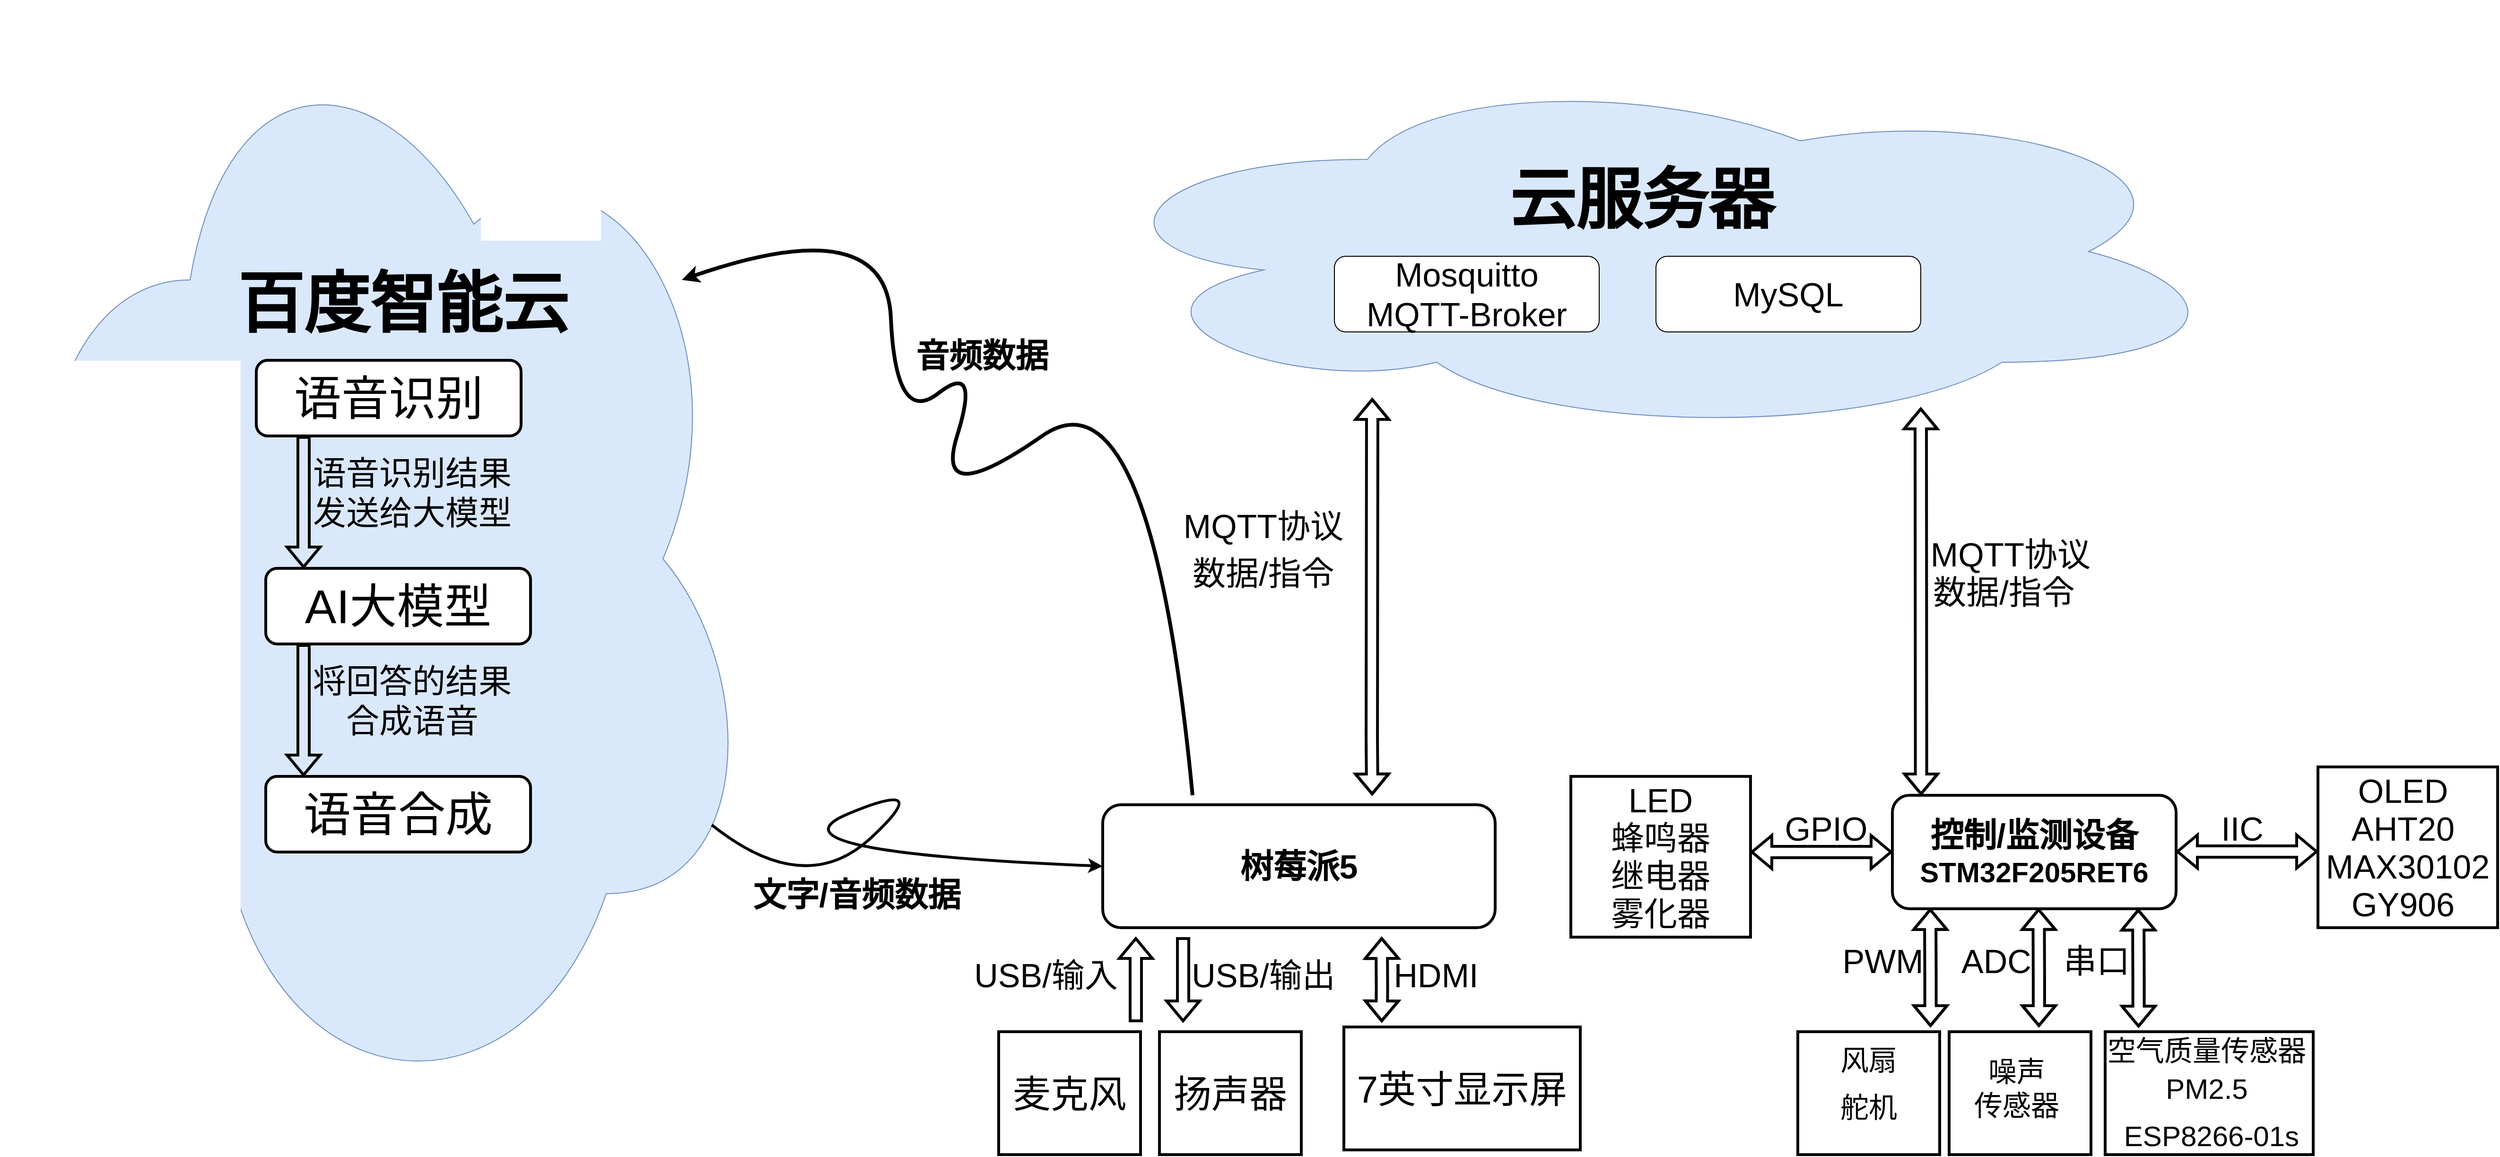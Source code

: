 <mxfile version="24.6.1" type="device">
  <diagram name="第 1 页" id="qrvYyXEx0Fo7kq7pV_Dm">
    <mxGraphModel dx="1434" dy="836" grid="1" gridSize="10" guides="1" tooltips="1" connect="1" arrows="1" fold="1" page="1" pageScale="1" pageWidth="3300" pageHeight="2339" math="0" shadow="0">
      <root>
        <mxCell id="0" />
        <mxCell id="1" parent="0" />
        <mxCell id="tGXVn8Rcvy--5vzJWsJ9-1" value="&lt;font style=&quot;&quot;&gt;&lt;b&gt;&lt;span style=&quot;font-size: 35px;&quot;&gt;控制/监测设备&lt;/span&gt;&lt;br&gt;&lt;font style=&quot;font-size: 30px;&quot;&gt;STM32F205RET6&lt;/font&gt;&lt;/b&gt;&lt;/font&gt;" style="rounded=1;whiteSpace=wrap;html=1;strokeWidth=3;" vertex="1" parent="1">
          <mxGeometry x="2540" y="1550" width="300" height="120" as="geometry" />
        </mxCell>
        <mxCell id="tGXVn8Rcvy--5vzJWsJ9-2" value="" style="shape=flexArrow;endArrow=classic;startArrow=classic;html=1;rounded=0;strokeWidth=3;" edge="1" parent="1">
          <mxGeometry width="100" height="100" relative="1" as="geometry">
            <mxPoint x="2840" y="1609.5" as="sourcePoint" />
            <mxPoint x="2990" y="1609.5" as="targetPoint" />
          </mxGeometry>
        </mxCell>
        <mxCell id="tGXVn8Rcvy--5vzJWsJ9-4" value="" style="rounded=0;whiteSpace=wrap;html=1;strokeWidth=3;" vertex="1" parent="1">
          <mxGeometry x="2990" y="1520" width="190" height="170" as="geometry" />
        </mxCell>
        <mxCell id="tGXVn8Rcvy--5vzJWsJ9-5" value="&lt;font style=&quot;font-size: 35px;&quot;&gt;IIC&lt;/font&gt;" style="text;html=1;align=center;verticalAlign=middle;whiteSpace=wrap;rounded=0;" vertex="1" parent="1">
          <mxGeometry x="2880" y="1570" width="60" height="30" as="geometry" />
        </mxCell>
        <mxCell id="tGXVn8Rcvy--5vzJWsJ9-6" value="&lt;font style=&quot;font-size: 35px;&quot;&gt;OLED&lt;/font&gt;" style="text;html=1;align=center;verticalAlign=middle;whiteSpace=wrap;rounded=0;" vertex="1" parent="1">
          <mxGeometry x="3015" y="1530" width="130" height="30" as="geometry" />
        </mxCell>
        <mxCell id="tGXVn8Rcvy--5vzJWsJ9-7" value="&lt;font style=&quot;font-size: 35px;&quot;&gt;AHT20&lt;/font&gt;" style="text;html=1;align=center;verticalAlign=middle;whiteSpace=wrap;rounded=0;" vertex="1" parent="1">
          <mxGeometry x="3020" y="1570" width="120" height="30" as="geometry" />
        </mxCell>
        <mxCell id="tGXVn8Rcvy--5vzJWsJ9-9" value="" style="shape=flexArrow;endArrow=classic;startArrow=classic;html=1;rounded=0;strokeWidth=3;entryX=0.745;entryY=1.037;entryDx=0;entryDy=0;entryPerimeter=0;" edge="1" parent="1">
          <mxGeometry width="100" height="100" relative="1" as="geometry">
            <mxPoint x="2800.3" y="1795.56" as="sourcePoint" />
            <mxPoint x="2800" y="1670" as="targetPoint" />
            <Array as="points">
              <mxPoint x="2800.3" y="1745.56" />
            </Array>
          </mxGeometry>
        </mxCell>
        <mxCell id="tGXVn8Rcvy--5vzJWsJ9-10" value="&lt;span style=&quot;font-size: 35px;&quot;&gt;串口&lt;/span&gt;" style="text;html=1;align=center;verticalAlign=middle;whiteSpace=wrap;rounded=0;" vertex="1" parent="1">
          <mxGeometry x="2716.25" y="1710" width="80" height="30" as="geometry" />
        </mxCell>
        <mxCell id="tGXVn8Rcvy--5vzJWsJ9-11" value="" style="rounded=0;whiteSpace=wrap;html=1;strokeWidth=3;" vertex="1" parent="1">
          <mxGeometry x="2765" y="1800" width="220" height="130" as="geometry" />
        </mxCell>
        <mxCell id="tGXVn8Rcvy--5vzJWsJ9-12" value="&lt;font style=&quot;font-size: 30px;&quot;&gt;空气质量传感器&lt;/font&gt;" style="text;html=1;align=center;verticalAlign=middle;whiteSpace=wrap;rounded=0;" vertex="1" parent="1">
          <mxGeometry x="2760" y="1805" width="225" height="30" as="geometry" />
        </mxCell>
        <mxCell id="tGXVn8Rcvy--5vzJWsJ9-14" value="&lt;font style=&quot;font-size: 35px;&quot;&gt;MAX30102&lt;/font&gt;" style="text;html=1;align=center;verticalAlign=middle;whiteSpace=wrap;rounded=0;" vertex="1" parent="1">
          <mxGeometry x="3025" y="1610" width="120" height="30" as="geometry" />
        </mxCell>
        <mxCell id="tGXVn8Rcvy--5vzJWsJ9-15" value="&lt;font style=&quot;font-size: 30px;&quot;&gt;PM2.5&lt;/font&gt;" style="text;html=1;align=center;verticalAlign=middle;whiteSpace=wrap;rounded=0;" vertex="1" parent="1">
          <mxGeometry x="2776.25" y="1845" width="192.5" height="30" as="geometry" />
        </mxCell>
        <mxCell id="tGXVn8Rcvy--5vzJWsJ9-16" value="&lt;font style=&quot;font-size: 30px;&quot;&gt;ESP8266-01s&lt;/font&gt;" style="text;html=1;align=center;verticalAlign=middle;whiteSpace=wrap;rounded=0;" vertex="1" parent="1">
          <mxGeometry x="2765" y="1895" width="225" height="30" as="geometry" />
        </mxCell>
        <mxCell id="tGXVn8Rcvy--5vzJWsJ9-17" value="&lt;font style=&quot;font-size: 35px;&quot;&gt;GY906&lt;/font&gt;" style="text;html=1;align=center;verticalAlign=middle;whiteSpace=wrap;rounded=0;" vertex="1" parent="1">
          <mxGeometry x="3015" y="1650" width="130" height="30" as="geometry" />
        </mxCell>
        <mxCell id="tGXVn8Rcvy--5vzJWsJ9-18" value="" style="shape=flexArrow;endArrow=classic;startArrow=classic;html=1;rounded=0;strokeWidth=3;entryX=0.745;entryY=1.037;entryDx=0;entryDy=0;entryPerimeter=0;" edge="1" parent="1">
          <mxGeometry width="100" height="100" relative="1" as="geometry">
            <mxPoint x="2694.96" y="1795" as="sourcePoint" />
            <mxPoint x="2694.66" y="1669.44" as="targetPoint" />
            <Array as="points">
              <mxPoint x="2694.96" y="1745" />
            </Array>
          </mxGeometry>
        </mxCell>
        <mxCell id="tGXVn8Rcvy--5vzJWsJ9-20" value="" style="rounded=0;whiteSpace=wrap;html=1;strokeWidth=3;" vertex="1" parent="1">
          <mxGeometry x="2600" y="1800" width="150" height="130" as="geometry" />
        </mxCell>
        <mxCell id="tGXVn8Rcvy--5vzJWsJ9-21" value="&lt;span style=&quot;font-size: 35px;&quot;&gt;ADC&lt;/span&gt;" style="text;html=1;align=center;verticalAlign=middle;whiteSpace=wrap;rounded=0;" vertex="1" parent="1">
          <mxGeometry x="2610" y="1710" width="80" height="30" as="geometry" />
        </mxCell>
        <mxCell id="tGXVn8Rcvy--5vzJWsJ9-22" value="&lt;span style=&quot;font-size: 30px;&quot;&gt;噪声&lt;br&gt;传感器&lt;/span&gt;" style="text;html=1;align=center;verticalAlign=middle;whiteSpace=wrap;rounded=0;" vertex="1" parent="1">
          <mxGeometry x="2600" y="1810" width="142.5" height="100" as="geometry" />
        </mxCell>
        <mxCell id="tGXVn8Rcvy--5vzJWsJ9-23" value="" style="shape=flexArrow;endArrow=classic;startArrow=classic;html=1;rounded=0;strokeWidth=3;entryX=0.745;entryY=1.037;entryDx=0;entryDy=0;entryPerimeter=0;" edge="1" parent="1">
          <mxGeometry width="100" height="100" relative="1" as="geometry">
            <mxPoint x="2580.3" y="1795" as="sourcePoint" />
            <mxPoint x="2580" y="1669.44" as="targetPoint" />
            <Array as="points">
              <mxPoint x="2580.3" y="1745" />
            </Array>
          </mxGeometry>
        </mxCell>
        <mxCell id="tGXVn8Rcvy--5vzJWsJ9-24" value="" style="rounded=0;whiteSpace=wrap;html=1;strokeWidth=3;" vertex="1" parent="1">
          <mxGeometry x="2440" y="1800" width="150" height="130" as="geometry" />
        </mxCell>
        <mxCell id="tGXVn8Rcvy--5vzJWsJ9-25" value="&lt;span style=&quot;font-size: 35px;&quot;&gt;PWM&lt;/span&gt;" style="text;html=1;align=center;verticalAlign=middle;whiteSpace=wrap;rounded=0;" vertex="1" parent="1">
          <mxGeometry x="2490" y="1710" width="80" height="30" as="geometry" />
        </mxCell>
        <mxCell id="tGXVn8Rcvy--5vzJWsJ9-26" value="&lt;span style=&quot;font-size: 30px;&quot;&gt;风扇&lt;/span&gt;" style="text;html=1;align=center;verticalAlign=middle;whiteSpace=wrap;rounded=0;" vertex="1" parent="1">
          <mxGeometry x="2460" y="1815" width="110" height="30" as="geometry" />
        </mxCell>
        <mxCell id="tGXVn8Rcvy--5vzJWsJ9-27" value="&lt;span style=&quot;font-size: 30px;&quot;&gt;舵机&lt;/span&gt;" style="text;html=1;align=center;verticalAlign=middle;whiteSpace=wrap;rounded=0;" vertex="1" parent="1">
          <mxGeometry x="2460" y="1865" width="110" height="30" as="geometry" />
        </mxCell>
        <mxCell id="tGXVn8Rcvy--5vzJWsJ9-29" value="" style="shape=flexArrow;endArrow=classic;startArrow=classic;html=1;rounded=0;strokeWidth=3;" edge="1" parent="1">
          <mxGeometry width="100" height="100" relative="1" as="geometry">
            <mxPoint x="2390" y="1610" as="sourcePoint" />
            <mxPoint x="2540" y="1610" as="targetPoint" />
          </mxGeometry>
        </mxCell>
        <mxCell id="tGXVn8Rcvy--5vzJWsJ9-30" value="&lt;span style=&quot;font-size: 35px;&quot;&gt;GPIO&lt;/span&gt;" style="text;html=1;align=center;verticalAlign=middle;whiteSpace=wrap;rounded=0;" vertex="1" parent="1">
          <mxGeometry x="2430" y="1570" width="80" height="30" as="geometry" />
        </mxCell>
        <mxCell id="tGXVn8Rcvy--5vzJWsJ9-31" value="" style="rounded=0;whiteSpace=wrap;html=1;strokeWidth=3;" vertex="1" parent="1">
          <mxGeometry x="2200" y="1530" width="190" height="170" as="geometry" />
        </mxCell>
        <mxCell id="tGXVn8Rcvy--5vzJWsJ9-32" value="&lt;font style=&quot;font-size: 35px;&quot;&gt;LED&lt;/font&gt;" style="text;html=1;align=center;verticalAlign=middle;whiteSpace=wrap;rounded=0;" vertex="1" parent="1">
          <mxGeometry x="2230" y="1540" width="130" height="30" as="geometry" />
        </mxCell>
        <mxCell id="tGXVn8Rcvy--5vzJWsJ9-33" value="&lt;span style=&quot;font-size: 35px;&quot;&gt;蜂鸣器&lt;/span&gt;" style="text;html=1;align=center;verticalAlign=middle;whiteSpace=wrap;rounded=0;" vertex="1" parent="1">
          <mxGeometry x="2230" y="1580" width="130" height="30" as="geometry" />
        </mxCell>
        <mxCell id="tGXVn8Rcvy--5vzJWsJ9-34" value="&lt;font style=&quot;font-size: 35px;&quot;&gt;继电器&lt;/font&gt;" style="text;html=1;align=center;verticalAlign=middle;whiteSpace=wrap;rounded=0;" vertex="1" parent="1">
          <mxGeometry x="2230" y="1620" width="130" height="30" as="geometry" />
        </mxCell>
        <mxCell id="tGXVn8Rcvy--5vzJWsJ9-35" value="&lt;font style=&quot;font-size: 35px;&quot;&gt;雾化器&lt;/font&gt;" style="text;html=1;align=center;verticalAlign=middle;whiteSpace=wrap;rounded=0;" vertex="1" parent="1">
          <mxGeometry x="2230" y="1660" width="130" height="30" as="geometry" />
        </mxCell>
        <mxCell id="tGXVn8Rcvy--5vzJWsJ9-36" value="" style="ellipse;shape=cloud;whiteSpace=wrap;html=1;fillColor=#dae8fc;strokeColor=#6c8ebf;" vertex="1" parent="1">
          <mxGeometry x="1680" y="780" width="1220" height="390" as="geometry" />
        </mxCell>
        <mxCell id="tGXVn8Rcvy--5vzJWsJ9-38" value="" style="shape=flexArrow;endArrow=classic;startArrow=classic;html=1;rounded=0;strokeWidth=3;" edge="1" parent="1">
          <mxGeometry width="100" height="100" relative="1" as="geometry">
            <mxPoint x="2570.3" y="1550" as="sourcePoint" />
            <mxPoint x="2570" y="1140" as="targetPoint" />
            <Array as="points">
              <mxPoint x="2570.3" y="1500" />
            </Array>
          </mxGeometry>
        </mxCell>
        <mxCell id="tGXVn8Rcvy--5vzJWsJ9-39" value="&lt;font size=&quot;1&quot; style=&quot;&quot;&gt;&lt;b style=&quot;font-size: 70px;&quot;&gt;云服务器&lt;/b&gt;&lt;/font&gt;" style="text;html=1;align=center;verticalAlign=middle;whiteSpace=wrap;rounded=0;" vertex="1" parent="1">
          <mxGeometry x="2110" y="880" width="330" height="80" as="geometry" />
        </mxCell>
        <mxCell id="tGXVn8Rcvy--5vzJWsJ9-40" value="&lt;span style=&quot;font-size: 35px;&quot;&gt;MQTT协议&lt;/span&gt;" style="text;html=1;align=center;verticalAlign=middle;whiteSpace=wrap;rounded=0;" vertex="1" parent="1">
          <mxGeometry x="2560" y="1270" width="210" height="50" as="geometry" />
        </mxCell>
        <mxCell id="tGXVn8Rcvy--5vzJWsJ9-41" value="&lt;span style=&quot;font-size: 35px;&quot;&gt;数据/指令&lt;/span&gt;" style="text;html=1;align=center;verticalAlign=middle;whiteSpace=wrap;rounded=0;" vertex="1" parent="1">
          <mxGeometry x="2552.5" y="1310" width="210" height="50" as="geometry" />
        </mxCell>
        <mxCell id="tGXVn8Rcvy--5vzJWsJ9-42" value="&lt;span style=&quot;font-size: 35px;&quot;&gt;Mosquitto&lt;br&gt;MQTT-Broker&lt;/span&gt;" style="rounded=1;whiteSpace=wrap;html=1;" vertex="1" parent="1">
          <mxGeometry x="1950" y="980" width="280" height="80" as="geometry" />
        </mxCell>
        <mxCell id="tGXVn8Rcvy--5vzJWsJ9-44" value="&lt;span style=&quot;font-size: 35px;&quot;&gt;MySQL&lt;/span&gt;" style="rounded=1;whiteSpace=wrap;html=1;" vertex="1" parent="1">
          <mxGeometry x="2290" y="980" width="280" height="80" as="geometry" />
        </mxCell>
        <mxCell id="tGXVn8Rcvy--5vzJWsJ9-46" value="&lt;span style=&quot;font-size: 35px;&quot;&gt;&lt;b&gt;树莓派5&lt;/b&gt;&lt;/span&gt;" style="rounded=1;whiteSpace=wrap;html=1;strokeWidth=3;" vertex="1" parent="1">
          <mxGeometry x="1705" y="1560" width="415" height="130" as="geometry" />
        </mxCell>
        <mxCell id="tGXVn8Rcvy--5vzJWsJ9-47" value="&lt;font style=&quot;font-size: 40px;&quot;&gt;麦克风&lt;/font&gt;" style="rounded=0;whiteSpace=wrap;html=1;strokeWidth=3;" vertex="1" parent="1">
          <mxGeometry x="1595" y="1800" width="150" height="130" as="geometry" />
        </mxCell>
        <mxCell id="tGXVn8Rcvy--5vzJWsJ9-48" value="&lt;font style=&quot;font-size: 40px;&quot;&gt;扬声器&lt;/font&gt;" style="rounded=0;whiteSpace=wrap;html=1;strokeWidth=3;" vertex="1" parent="1">
          <mxGeometry x="1765" y="1800" width="150" height="130" as="geometry" />
        </mxCell>
        <mxCell id="tGXVn8Rcvy--5vzJWsJ9-49" value="" style="shape=flexArrow;endArrow=classic;html=1;rounded=0;strokeWidth=3;" edge="1" parent="1">
          <mxGeometry width="50" height="50" relative="1" as="geometry">
            <mxPoint x="1740" y="1790" as="sourcePoint" />
            <mxPoint x="1740" y="1700" as="targetPoint" />
          </mxGeometry>
        </mxCell>
        <mxCell id="tGXVn8Rcvy--5vzJWsJ9-50" value="" style="shape=flexArrow;endArrow=classic;html=1;rounded=0;strokeWidth=3;" edge="1" parent="1">
          <mxGeometry width="50" height="50" relative="1" as="geometry">
            <mxPoint x="1790" y="1700" as="sourcePoint" />
            <mxPoint x="1790" y="1790" as="targetPoint" />
          </mxGeometry>
        </mxCell>
        <mxCell id="tGXVn8Rcvy--5vzJWsJ9-51" value="&lt;span style=&quot;font-size: 35px;&quot;&gt;USB/输入&lt;/span&gt;" style="text;html=1;align=center;verticalAlign=middle;whiteSpace=wrap;rounded=0;" vertex="1" parent="1">
          <mxGeometry x="1560" y="1720" width="170" height="40" as="geometry" />
        </mxCell>
        <mxCell id="tGXVn8Rcvy--5vzJWsJ9-52" value="&lt;span style=&quot;font-size: 35px;&quot;&gt;USB/输出&lt;/span&gt;" style="text;html=1;align=center;verticalAlign=middle;whiteSpace=wrap;rounded=0;" vertex="1" parent="1">
          <mxGeometry x="1790" y="1720" width="170" height="40" as="geometry" />
        </mxCell>
        <mxCell id="tGXVn8Rcvy--5vzJWsJ9-53" value="" style="shape=flexArrow;endArrow=classic;startArrow=classic;html=1;rounded=0;strokeWidth=3;" edge="1" parent="1">
          <mxGeometry width="100" height="100" relative="1" as="geometry">
            <mxPoint x="1990" y="1550" as="sourcePoint" />
            <mxPoint x="1990" y="1130" as="targetPoint" />
            <Array as="points">
              <mxPoint x="1989.53" y="1490" />
            </Array>
          </mxGeometry>
        </mxCell>
        <mxCell id="tGXVn8Rcvy--5vzJWsJ9-54" value="&lt;span style=&quot;font-size: 35px;&quot;&gt;MQTT协议&lt;/span&gt;" style="text;html=1;align=center;verticalAlign=middle;whiteSpace=wrap;rounded=0;" vertex="1" parent="1">
          <mxGeometry x="1770" y="1240" width="210" height="50" as="geometry" />
        </mxCell>
        <mxCell id="tGXVn8Rcvy--5vzJWsJ9-55" value="&lt;span style=&quot;font-size: 35px;&quot;&gt;数据/指令&lt;/span&gt;" style="text;html=1;align=center;verticalAlign=middle;whiteSpace=wrap;rounded=0;" vertex="1" parent="1">
          <mxGeometry x="1770" y="1290" width="210" height="50" as="geometry" />
        </mxCell>
        <mxCell id="tGXVn8Rcvy--5vzJWsJ9-56" value="" style="ellipse;shape=cloud;whiteSpace=wrap;html=1;fillColor=#dae8fc;strokeColor=#6c8ebf;" vertex="1" parent="1">
          <mxGeometry x="540" y="710" width="800" height="1180" as="geometry" />
        </mxCell>
        <mxCell id="tGXVn8Rcvy--5vzJWsJ9-57" value="&lt;font size=&quot;1&quot; style=&quot;&quot;&gt;&lt;b style=&quot;font-size: 70px;&quot;&gt;百度智能云&lt;/b&gt;&lt;/font&gt;" style="text;html=1;align=center;verticalAlign=middle;whiteSpace=wrap;rounded=0;" vertex="1" parent="1">
          <mxGeometry x="770" y="990" width="390" height="80" as="geometry" />
        </mxCell>
        <mxCell id="tGXVn8Rcvy--5vzJWsJ9-58" value="" style="curved=1;endArrow=classic;html=1;rounded=0;strokeWidth=4;entryX=0.88;entryY=0.25;entryDx=0;entryDy=0;entryPerimeter=0;" edge="1" parent="1">
          <mxGeometry width="50" height="50" relative="1" as="geometry">
            <mxPoint x="1800" y="1550" as="sourcePoint" />
            <mxPoint x="1260" y="1005.0" as="targetPoint" />
            <Array as="points">
              <mxPoint x="1756" y="1090" />
              <mxPoint x="1526" y="1250" />
              <mxPoint x="1576" y="1090" />
              <mxPoint x="1486" y="1160" />
              <mxPoint x="1476" y="930" />
            </Array>
          </mxGeometry>
        </mxCell>
        <mxCell id="tGXVn8Rcvy--5vzJWsJ9-59" value="&lt;span style=&quot;font-size: 35px;&quot;&gt;&lt;b&gt;音频数据&lt;/b&gt;&lt;/span&gt;" style="text;html=1;align=center;verticalAlign=middle;whiteSpace=wrap;rounded=0;" vertex="1" parent="1">
          <mxGeometry x="1495" y="1060" width="165" height="50" as="geometry" />
        </mxCell>
        <mxCell id="tGXVn8Rcvy--5vzJWsJ9-61" value="&lt;font style=&quot;font-size: 50px;&quot;&gt;语音识别&lt;/font&gt;" style="rounded=1;whiteSpace=wrap;html=1;strokeWidth=3;" vertex="1" parent="1">
          <mxGeometry x="810" y="1090" width="280" height="80" as="geometry" />
        </mxCell>
        <mxCell id="tGXVn8Rcvy--5vzJWsJ9-66" value="&lt;font style=&quot;font-size: 50px;&quot;&gt;AI大模型&lt;/font&gt;" style="rounded=1;whiteSpace=wrap;html=1;strokeWidth=3;" vertex="1" parent="1">
          <mxGeometry x="820" y="1310" width="280" height="80" as="geometry" />
        </mxCell>
        <mxCell id="tGXVn8Rcvy--5vzJWsJ9-67" value="&lt;font style=&quot;font-size: 50px;&quot;&gt;语音合成&lt;/font&gt;" style="rounded=1;whiteSpace=wrap;html=1;strokeWidth=3;" vertex="1" parent="1">
          <mxGeometry x="820" y="1530" width="280" height="80" as="geometry" />
        </mxCell>
        <mxCell id="tGXVn8Rcvy--5vzJWsJ9-68" value="" style="shape=flexArrow;endArrow=classic;html=1;rounded=0;strokeWidth=3;" edge="1" parent="1">
          <mxGeometry width="50" height="50" relative="1" as="geometry">
            <mxPoint x="860" y="1170" as="sourcePoint" />
            <mxPoint x="860" y="1310" as="targetPoint" />
          </mxGeometry>
        </mxCell>
        <mxCell id="tGXVn8Rcvy--5vzJWsJ9-69" value="" style="shape=flexArrow;endArrow=classic;html=1;rounded=0;strokeWidth=3;" edge="1" parent="1">
          <mxGeometry width="50" height="50" relative="1" as="geometry">
            <mxPoint x="860" y="1390" as="sourcePoint" />
            <mxPoint x="860" y="1530" as="targetPoint" />
          </mxGeometry>
        </mxCell>
        <mxCell id="tGXVn8Rcvy--5vzJWsJ9-70" value="&lt;font style=&quot;font-size: 40px;&quot;&gt;7英寸显示屏&lt;/font&gt;" style="rounded=0;whiteSpace=wrap;html=1;strokeWidth=3;" vertex="1" parent="1">
          <mxGeometry x="1960" y="1795" width="250" height="130" as="geometry" />
        </mxCell>
        <mxCell id="tGXVn8Rcvy--5vzJWsJ9-73" value="" style="shape=flexArrow;endArrow=classic;startArrow=classic;html=1;rounded=0;strokeWidth=3;" edge="1" parent="1">
          <mxGeometry width="100" height="100" relative="1" as="geometry">
            <mxPoint x="2000" y="1790" as="sourcePoint" />
            <mxPoint x="2000" y="1700" as="targetPoint" />
            <Array as="points">
              <mxPoint x="2000.3" y="1755.56" />
            </Array>
          </mxGeometry>
        </mxCell>
        <mxCell id="tGXVn8Rcvy--5vzJWsJ9-74" value="&lt;span style=&quot;font-size: 35px;&quot;&gt;HDMI&lt;/span&gt;" style="text;html=1;align=center;verticalAlign=middle;whiteSpace=wrap;rounded=0;" vertex="1" parent="1">
          <mxGeometry x="2005" y="1720" width="105" height="40" as="geometry" />
        </mxCell>
        <mxCell id="tGXVn8Rcvy--5vzJWsJ9-77" value="&lt;span style=&quot;font-size: 35px;&quot;&gt;语音识别结果发送给大模型&lt;/span&gt;" style="text;html=1;align=center;verticalAlign=middle;whiteSpace=wrap;rounded=0;" vertex="1" parent="1">
          <mxGeometry x="860" y="1180" width="230" height="100" as="geometry" />
        </mxCell>
        <mxCell id="tGXVn8Rcvy--5vzJWsJ9-78" value="&lt;span style=&quot;font-size: 35px;&quot;&gt;将回答的结果合成语音&lt;/span&gt;" style="text;html=1;align=center;verticalAlign=middle;whiteSpace=wrap;rounded=0;" vertex="1" parent="1">
          <mxGeometry x="860" y="1400" width="230" height="100" as="geometry" />
        </mxCell>
        <mxCell id="tGXVn8Rcvy--5vzJWsJ9-80" value="" style="curved=1;endArrow=classic;html=1;rounded=0;entryX=0;entryY=0.5;entryDx=0;entryDy=0;strokeWidth=3;" edge="1" parent="1" source="tGXVn8Rcvy--5vzJWsJ9-56" target="tGXVn8Rcvy--5vzJWsJ9-46">
          <mxGeometry width="50" height="50" relative="1" as="geometry">
            <mxPoint x="1340" y="1660" as="sourcePoint" />
            <mxPoint x="1390" y="1610" as="targetPoint" />
            <Array as="points">
              <mxPoint x="1390" y="1660" />
              <mxPoint x="1530" y="1530" />
              <mxPoint x="1340" y="1610" />
            </Array>
          </mxGeometry>
        </mxCell>
        <mxCell id="tGXVn8Rcvy--5vzJWsJ9-81" value="&lt;span style=&quot;font-size: 35px;&quot;&gt;&lt;b&gt;文字/音频数据&lt;/b&gt;&lt;/span&gt;" style="text;html=1;align=center;verticalAlign=middle;whiteSpace=wrap;rounded=0;" vertex="1" parent="1">
          <mxGeometry x="1330" y="1630" width="230" height="50" as="geometry" />
        </mxCell>
      </root>
    </mxGraphModel>
  </diagram>
</mxfile>
